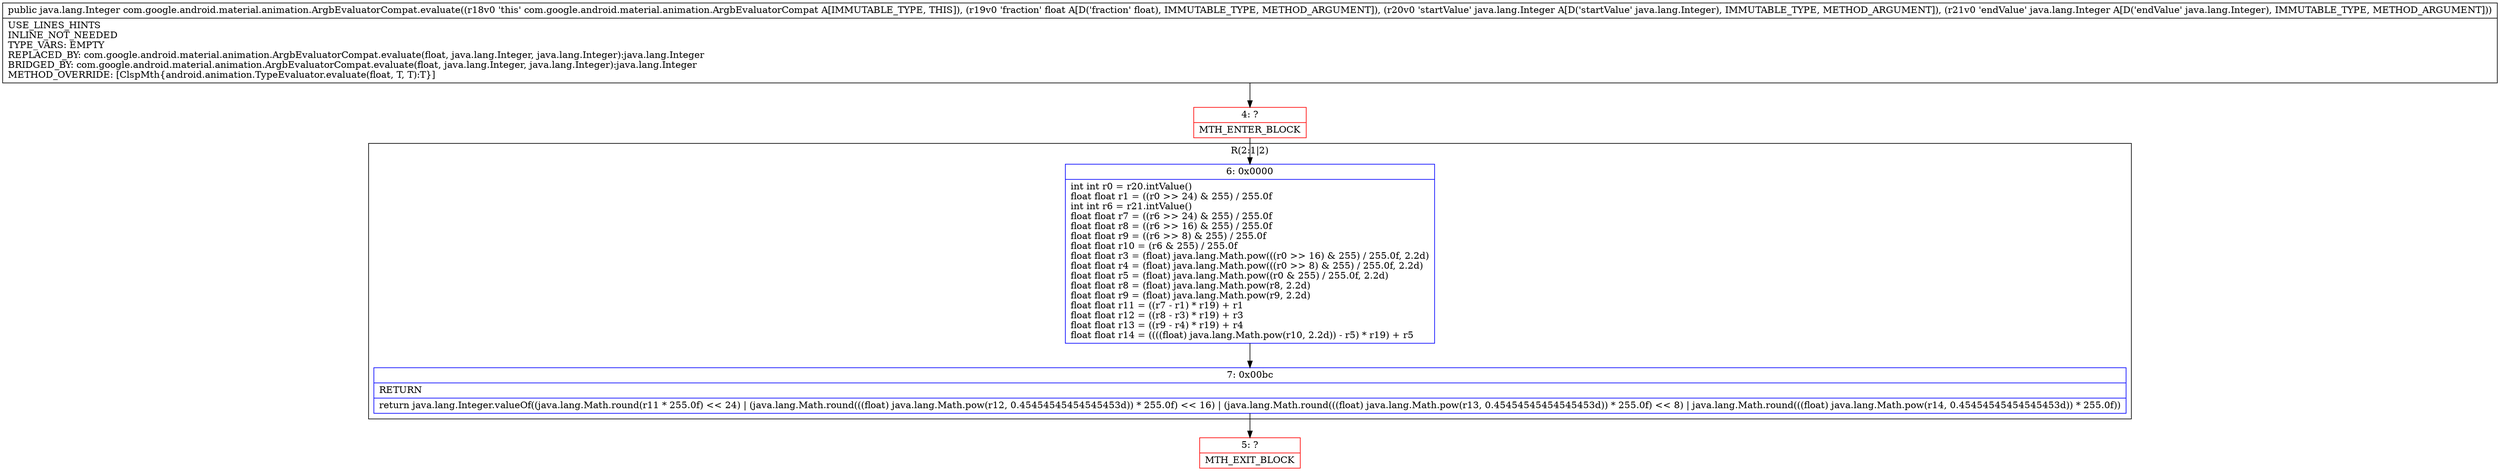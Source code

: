 digraph "CFG forcom.google.android.material.animation.ArgbEvaluatorCompat.evaluate(FLjava\/lang\/Integer;Ljava\/lang\/Integer;)Ljava\/lang\/Integer;" {
subgraph cluster_Region_1652000001 {
label = "R(2:1|2)";
node [shape=record,color=blue];
Node_6 [shape=record,label="{6\:\ 0x0000|int int r0 = r20.intValue()\lfloat float r1 = ((r0 \>\> 24) & 255) \/ 255.0f\lint int r6 = r21.intValue()\lfloat float r7 = ((r6 \>\> 24) & 255) \/ 255.0f\lfloat float r8 = ((r6 \>\> 16) & 255) \/ 255.0f\lfloat float r9 = ((r6 \>\> 8) & 255) \/ 255.0f\lfloat float r10 = (r6 & 255) \/ 255.0f\lfloat float r3 = (float) java.lang.Math.pow(((r0 \>\> 16) & 255) \/ 255.0f, 2.2d)\lfloat float r4 = (float) java.lang.Math.pow(((r0 \>\> 8) & 255) \/ 255.0f, 2.2d)\lfloat float r5 = (float) java.lang.Math.pow((r0 & 255) \/ 255.0f, 2.2d)\lfloat float r8 = (float) java.lang.Math.pow(r8, 2.2d)\lfloat float r9 = (float) java.lang.Math.pow(r9, 2.2d)\lfloat float r11 = ((r7 \- r1) * r19) + r1\lfloat float r12 = ((r8 \- r3) * r19) + r3\lfloat float r13 = ((r9 \- r4) * r19) + r4\lfloat float r14 = ((((float) java.lang.Math.pow(r10, 2.2d)) \- r5) * r19) + r5\l}"];
Node_7 [shape=record,label="{7\:\ 0x00bc|RETURN\l|return java.lang.Integer.valueOf((java.lang.Math.round(r11 * 255.0f) \<\< 24) \| (java.lang.Math.round(((float) java.lang.Math.pow(r12, 0.45454545454545453d)) * 255.0f) \<\< 16) \| (java.lang.Math.round(((float) java.lang.Math.pow(r13, 0.45454545454545453d)) * 255.0f) \<\< 8) \| java.lang.Math.round(((float) java.lang.Math.pow(r14, 0.45454545454545453d)) * 255.0f))\l}"];
}
Node_4 [shape=record,color=red,label="{4\:\ ?|MTH_ENTER_BLOCK\l}"];
Node_5 [shape=record,color=red,label="{5\:\ ?|MTH_EXIT_BLOCK\l}"];
MethodNode[shape=record,label="{public java.lang.Integer com.google.android.material.animation.ArgbEvaluatorCompat.evaluate((r18v0 'this' com.google.android.material.animation.ArgbEvaluatorCompat A[IMMUTABLE_TYPE, THIS]), (r19v0 'fraction' float A[D('fraction' float), IMMUTABLE_TYPE, METHOD_ARGUMENT]), (r20v0 'startValue' java.lang.Integer A[D('startValue' java.lang.Integer), IMMUTABLE_TYPE, METHOD_ARGUMENT]), (r21v0 'endValue' java.lang.Integer A[D('endValue' java.lang.Integer), IMMUTABLE_TYPE, METHOD_ARGUMENT]))  | USE_LINES_HINTS\lINLINE_NOT_NEEDED\lTYPE_VARS: EMPTY\lREPLACED_BY: com.google.android.material.animation.ArgbEvaluatorCompat.evaluate(float, java.lang.Integer, java.lang.Integer):java.lang.Integer\lBRIDGED_BY: com.google.android.material.animation.ArgbEvaluatorCompat.evaluate(float, java.lang.Integer, java.lang.Integer):java.lang.Integer\lMETHOD_OVERRIDE: [ClspMth\{android.animation.TypeEvaluator.evaluate(float, T, T):T\}]\l}"];
MethodNode -> Node_4;Node_6 -> Node_7;
Node_7 -> Node_5;
Node_4 -> Node_6;
}

